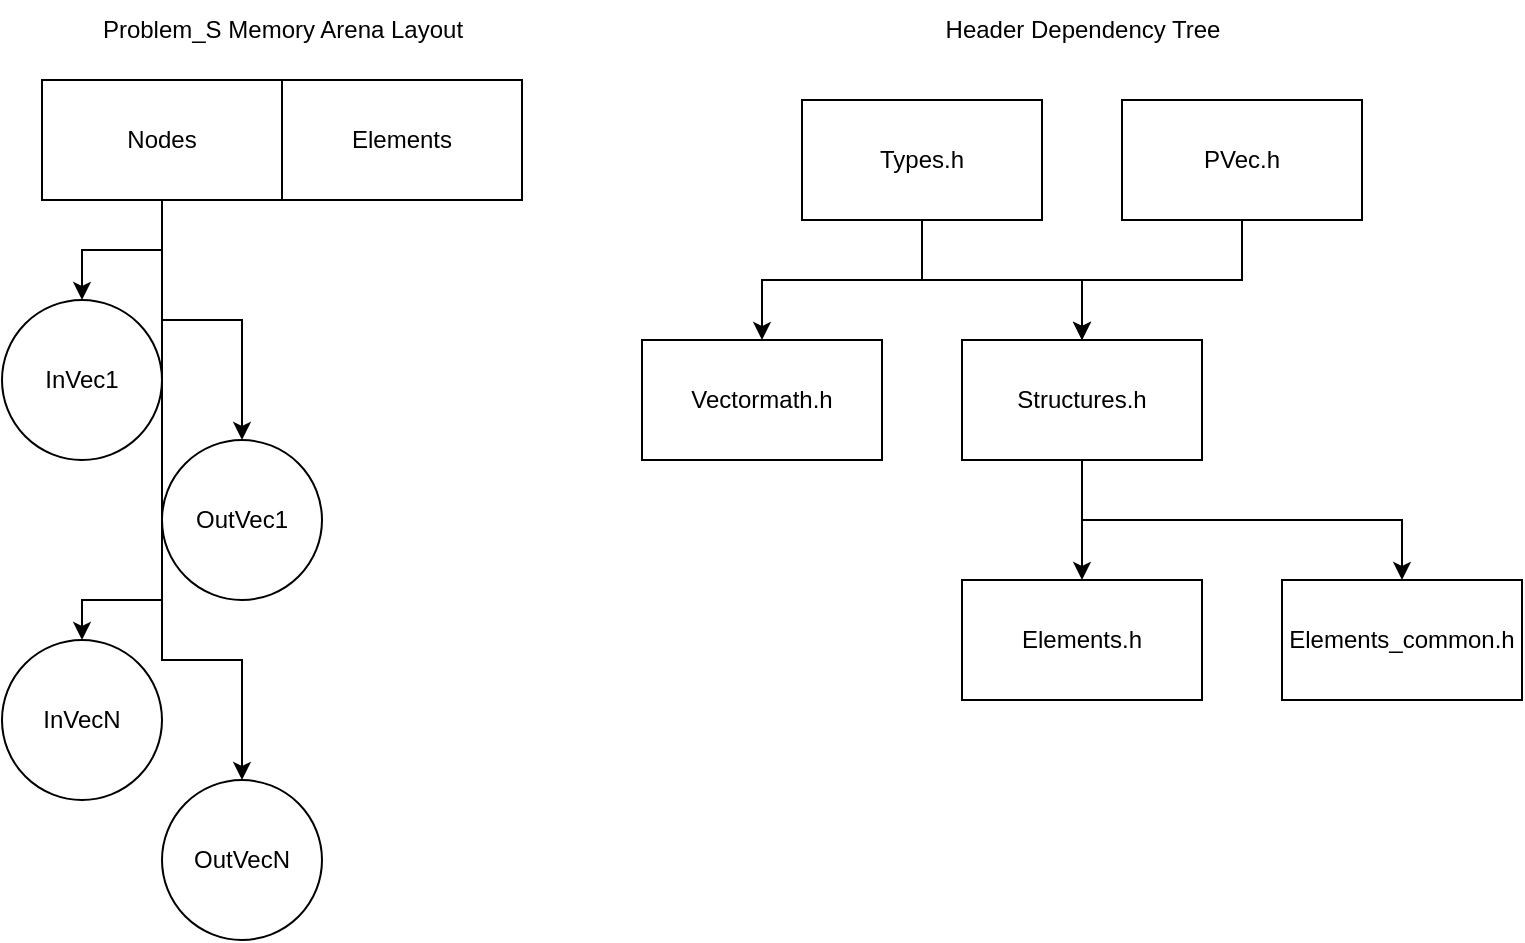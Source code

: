 <mxfile version="25.0.2">
  <diagram name="Page-1" id="-oJgRWb0YMMQcNM0_w6y">
    <mxGraphModel dx="1195" dy="684" grid="1" gridSize="10" guides="1" tooltips="1" connect="1" arrows="1" fold="1" page="1" pageScale="1" pageWidth="850" pageHeight="1100" math="0" shadow="0">
      <root>
        <mxCell id="0" />
        <mxCell id="1" parent="0" />
        <mxCell id="LYJwf6izsaL3GfG4Rq9G-9" style="edgeStyle=orthogonalEdgeStyle;rounded=0;orthogonalLoop=1;jettySize=auto;html=1;entryX=0.5;entryY=0;entryDx=0;entryDy=0;" edge="1" parent="1" source="LYJwf6izsaL3GfG4Rq9G-1" target="LYJwf6izsaL3GfG4Rq9G-2">
          <mxGeometry relative="1" as="geometry" />
        </mxCell>
        <mxCell id="LYJwf6izsaL3GfG4Rq9G-11" style="edgeStyle=orthogonalEdgeStyle;rounded=0;orthogonalLoop=1;jettySize=auto;html=1;entryX=0.5;entryY=0;entryDx=0;entryDy=0;exitX=0.5;exitY=1;exitDx=0;exitDy=0;" edge="1" parent="1" source="LYJwf6izsaL3GfG4Rq9G-1" target="LYJwf6izsaL3GfG4Rq9G-6">
          <mxGeometry relative="1" as="geometry">
            <Array as="points">
              <mxPoint x="520" y="180" />
              <mxPoint x="440" y="180" />
            </Array>
          </mxGeometry>
        </mxCell>
        <mxCell id="LYJwf6izsaL3GfG4Rq9G-1" value="Types.h" style="rounded=0;whiteSpace=wrap;html=1;" vertex="1" parent="1">
          <mxGeometry x="460" y="90" width="120" height="60" as="geometry" />
        </mxCell>
        <mxCell id="LYJwf6izsaL3GfG4Rq9G-12" style="edgeStyle=orthogonalEdgeStyle;rounded=0;orthogonalLoop=1;jettySize=auto;html=1;entryX=0.5;entryY=0;entryDx=0;entryDy=0;" edge="1" parent="1" source="LYJwf6izsaL3GfG4Rq9G-2" target="LYJwf6izsaL3GfG4Rq9G-3">
          <mxGeometry relative="1" as="geometry" />
        </mxCell>
        <mxCell id="LYJwf6izsaL3GfG4Rq9G-13" style="edgeStyle=orthogonalEdgeStyle;rounded=0;orthogonalLoop=1;jettySize=auto;html=1;entryX=0.5;entryY=0;entryDx=0;entryDy=0;" edge="1" parent="1" source="LYJwf6izsaL3GfG4Rq9G-2" target="LYJwf6izsaL3GfG4Rq9G-5">
          <mxGeometry relative="1" as="geometry">
            <Array as="points">
              <mxPoint x="600" y="300" />
              <mxPoint x="760" y="300" />
            </Array>
          </mxGeometry>
        </mxCell>
        <mxCell id="LYJwf6izsaL3GfG4Rq9G-2" value="Structures.h" style="whiteSpace=wrap;html=1;" vertex="1" parent="1">
          <mxGeometry x="540" y="210" width="120" height="60" as="geometry" />
        </mxCell>
        <mxCell id="LYJwf6izsaL3GfG4Rq9G-3" value="Elements.h" style="whiteSpace=wrap;html=1;" vertex="1" parent="1">
          <mxGeometry x="540" y="330" width="120" height="60" as="geometry" />
        </mxCell>
        <mxCell id="LYJwf6izsaL3GfG4Rq9G-5" value="Elements_common.h" style="whiteSpace=wrap;html=1;" vertex="1" parent="1">
          <mxGeometry x="700" y="330" width="120" height="60" as="geometry" />
        </mxCell>
        <mxCell id="LYJwf6izsaL3GfG4Rq9G-6" value="Vectormath.h" style="whiteSpace=wrap;html=1;" vertex="1" parent="1">
          <mxGeometry x="380" y="210" width="120" height="60" as="geometry" />
        </mxCell>
        <mxCell id="LYJwf6izsaL3GfG4Rq9G-10" style="edgeStyle=orthogonalEdgeStyle;rounded=0;orthogonalLoop=1;jettySize=auto;html=1;entryX=0.5;entryY=0;entryDx=0;entryDy=0;exitX=0.5;exitY=1;exitDx=0;exitDy=0;" edge="1" parent="1" source="LYJwf6izsaL3GfG4Rq9G-7" target="LYJwf6izsaL3GfG4Rq9G-2">
          <mxGeometry relative="1" as="geometry">
            <Array as="points">
              <mxPoint x="680" y="180" />
              <mxPoint x="600" y="180" />
            </Array>
          </mxGeometry>
        </mxCell>
        <mxCell id="LYJwf6izsaL3GfG4Rq9G-7" value="PVec.h" style="whiteSpace=wrap;html=1;" vertex="1" parent="1">
          <mxGeometry x="620" y="90" width="120" height="60" as="geometry" />
        </mxCell>
        <mxCell id="LYJwf6izsaL3GfG4Rq9G-15" value="Header Dependency Tree" style="text;html=1;align=center;verticalAlign=middle;resizable=0;points=[];autosize=1;strokeColor=none;fillColor=none;" vertex="1" parent="1">
          <mxGeometry x="520" y="40" width="160" height="30" as="geometry" />
        </mxCell>
        <mxCell id="LYJwf6izsaL3GfG4Rq9G-16" value="Problem_S Memory Arena Layout" style="text;html=1;align=center;verticalAlign=middle;resizable=0;points=[];autosize=1;strokeColor=none;fillColor=none;" vertex="1" parent="1">
          <mxGeometry x="100" y="40" width="200" height="30" as="geometry" />
        </mxCell>
        <mxCell id="LYJwf6izsaL3GfG4Rq9G-22" style="edgeStyle=orthogonalEdgeStyle;rounded=0;orthogonalLoop=1;jettySize=auto;html=1;entryX=0.5;entryY=0;entryDx=0;entryDy=0;" edge="1" parent="1" source="LYJwf6izsaL3GfG4Rq9G-17" target="LYJwf6izsaL3GfG4Rq9G-20">
          <mxGeometry relative="1" as="geometry" />
        </mxCell>
        <mxCell id="LYJwf6izsaL3GfG4Rq9G-23" style="edgeStyle=orthogonalEdgeStyle;rounded=0;orthogonalLoop=1;jettySize=auto;html=1;entryX=0.5;entryY=0;entryDx=0;entryDy=0;" edge="1" parent="1" source="LYJwf6izsaL3GfG4Rq9G-17" target="LYJwf6izsaL3GfG4Rq9G-21">
          <mxGeometry relative="1" as="geometry" />
        </mxCell>
        <mxCell id="LYJwf6izsaL3GfG4Rq9G-26" style="edgeStyle=orthogonalEdgeStyle;rounded=0;orthogonalLoop=1;jettySize=auto;html=1;entryX=0.5;entryY=0;entryDx=0;entryDy=0;" edge="1" parent="1" source="LYJwf6izsaL3GfG4Rq9G-17" target="LYJwf6izsaL3GfG4Rq9G-24">
          <mxGeometry relative="1" as="geometry">
            <Array as="points">
              <mxPoint x="140" y="340" />
              <mxPoint x="100" y="340" />
            </Array>
          </mxGeometry>
        </mxCell>
        <mxCell id="LYJwf6izsaL3GfG4Rq9G-27" style="edgeStyle=orthogonalEdgeStyle;rounded=0;orthogonalLoop=1;jettySize=auto;html=1;entryX=0.5;entryY=0;entryDx=0;entryDy=0;" edge="1" parent="1" source="LYJwf6izsaL3GfG4Rq9G-17" target="LYJwf6izsaL3GfG4Rq9G-25">
          <mxGeometry relative="1" as="geometry">
            <Array as="points">
              <mxPoint x="140" y="370" />
              <mxPoint x="180" y="370" />
            </Array>
          </mxGeometry>
        </mxCell>
        <mxCell id="LYJwf6izsaL3GfG4Rq9G-17" value="Nodes" style="rounded=0;whiteSpace=wrap;html=1;" vertex="1" parent="1">
          <mxGeometry x="80" y="80" width="120" height="60" as="geometry" />
        </mxCell>
        <mxCell id="LYJwf6izsaL3GfG4Rq9G-18" value="Elements" style="whiteSpace=wrap;html=1;" vertex="1" parent="1">
          <mxGeometry x="200" y="80" width="120" height="60" as="geometry" />
        </mxCell>
        <mxCell id="LYJwf6izsaL3GfG4Rq9G-20" value="InVec1" style="ellipse;whiteSpace=wrap;html=1;" vertex="1" parent="1">
          <mxGeometry x="60" y="190" width="80" height="80" as="geometry" />
        </mxCell>
        <mxCell id="LYJwf6izsaL3GfG4Rq9G-21" value="OutVec1" style="ellipse;whiteSpace=wrap;html=1;" vertex="1" parent="1">
          <mxGeometry x="140" y="260" width="80" height="80" as="geometry" />
        </mxCell>
        <mxCell id="LYJwf6izsaL3GfG4Rq9G-24" value="InVecN" style="ellipse;whiteSpace=wrap;html=1;" vertex="1" parent="1">
          <mxGeometry x="60" y="360" width="80" height="80" as="geometry" />
        </mxCell>
        <mxCell id="LYJwf6izsaL3GfG4Rq9G-25" value="OutVecN" style="ellipse;whiteSpace=wrap;html=1;" vertex="1" parent="1">
          <mxGeometry x="140" y="430" width="80" height="80" as="geometry" />
        </mxCell>
      </root>
    </mxGraphModel>
  </diagram>
</mxfile>
